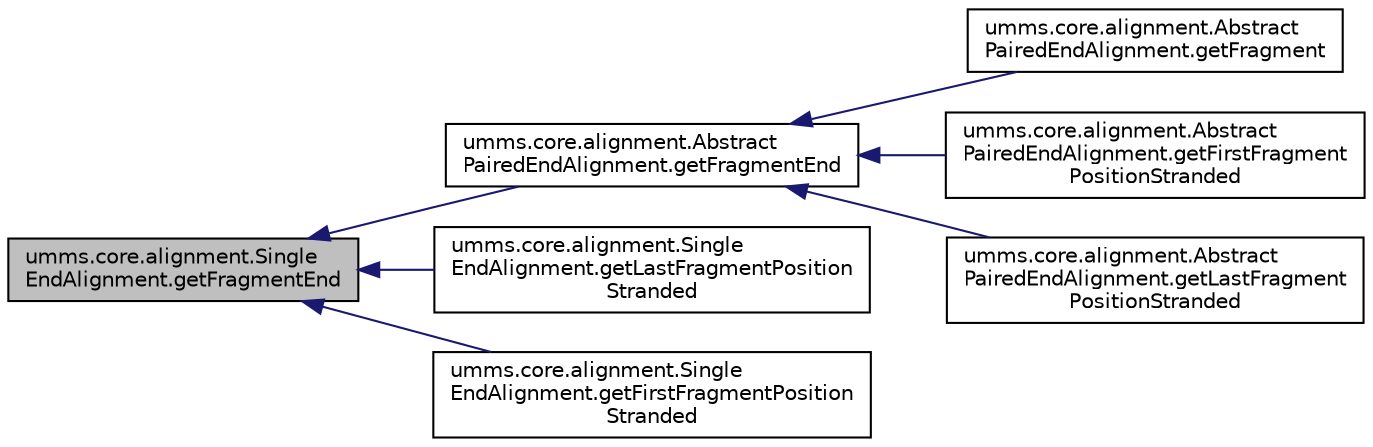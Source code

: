 digraph "umms.core.alignment.SingleEndAlignment.getFragmentEnd"
{
  edge [fontname="Helvetica",fontsize="10",labelfontname="Helvetica",labelfontsize="10"];
  node [fontname="Helvetica",fontsize="10",shape=record];
  rankdir="LR";
  Node1 [label="umms.core.alignment.Single\lEndAlignment.getFragmentEnd",height=0.2,width=0.4,color="black", fillcolor="grey75", style="filled" fontcolor="black"];
  Node1 -> Node2 [dir="back",color="midnightblue",fontsize="10",style="solid",fontname="Helvetica"];
  Node2 [label="umms.core.alignment.Abstract\lPairedEndAlignment.getFragmentEnd",height=0.2,width=0.4,color="black", fillcolor="white", style="filled",URL="$classumms_1_1core_1_1alignment_1_1_abstract_paired_end_alignment.html#af16e4a059527adbdf5ac66350cab42c5"];
  Node2 -> Node3 [dir="back",color="midnightblue",fontsize="10",style="solid",fontname="Helvetica"];
  Node3 [label="umms.core.alignment.Abstract\lPairedEndAlignment.getFragment",height=0.2,width=0.4,color="black", fillcolor="white", style="filled",URL="$classumms_1_1core_1_1alignment_1_1_abstract_paired_end_alignment.html#a210850190a8e4e98c2ce56c842f0b80e"];
  Node2 -> Node4 [dir="back",color="midnightblue",fontsize="10",style="solid",fontname="Helvetica"];
  Node4 [label="umms.core.alignment.Abstract\lPairedEndAlignment.getFirstFragment\lPositionStranded",height=0.2,width=0.4,color="black", fillcolor="white", style="filled",URL="$classumms_1_1core_1_1alignment_1_1_abstract_paired_end_alignment.html#a6a0100ecd7ccbbfa99b2fdbce249264b"];
  Node2 -> Node5 [dir="back",color="midnightblue",fontsize="10",style="solid",fontname="Helvetica"];
  Node5 [label="umms.core.alignment.Abstract\lPairedEndAlignment.getLastFragment\lPositionStranded",height=0.2,width=0.4,color="black", fillcolor="white", style="filled",URL="$classumms_1_1core_1_1alignment_1_1_abstract_paired_end_alignment.html#a74011edfb3ccb6915bea34da9d73e3c7"];
  Node1 -> Node6 [dir="back",color="midnightblue",fontsize="10",style="solid",fontname="Helvetica"];
  Node6 [label="umms.core.alignment.Single\lEndAlignment.getLastFragmentPosition\lStranded",height=0.2,width=0.4,color="black", fillcolor="white", style="filled",URL="$classumms_1_1core_1_1alignment_1_1_single_end_alignment.html#a7ab034b249df1e27ea154af3993e55e7"];
  Node1 -> Node7 [dir="back",color="midnightblue",fontsize="10",style="solid",fontname="Helvetica"];
  Node7 [label="umms.core.alignment.Single\lEndAlignment.getFirstFragmentPosition\lStranded",height=0.2,width=0.4,color="black", fillcolor="white", style="filled",URL="$classumms_1_1core_1_1alignment_1_1_single_end_alignment.html#ac9e20c5185b1732fc1fbcd66c670cff0"];
}
